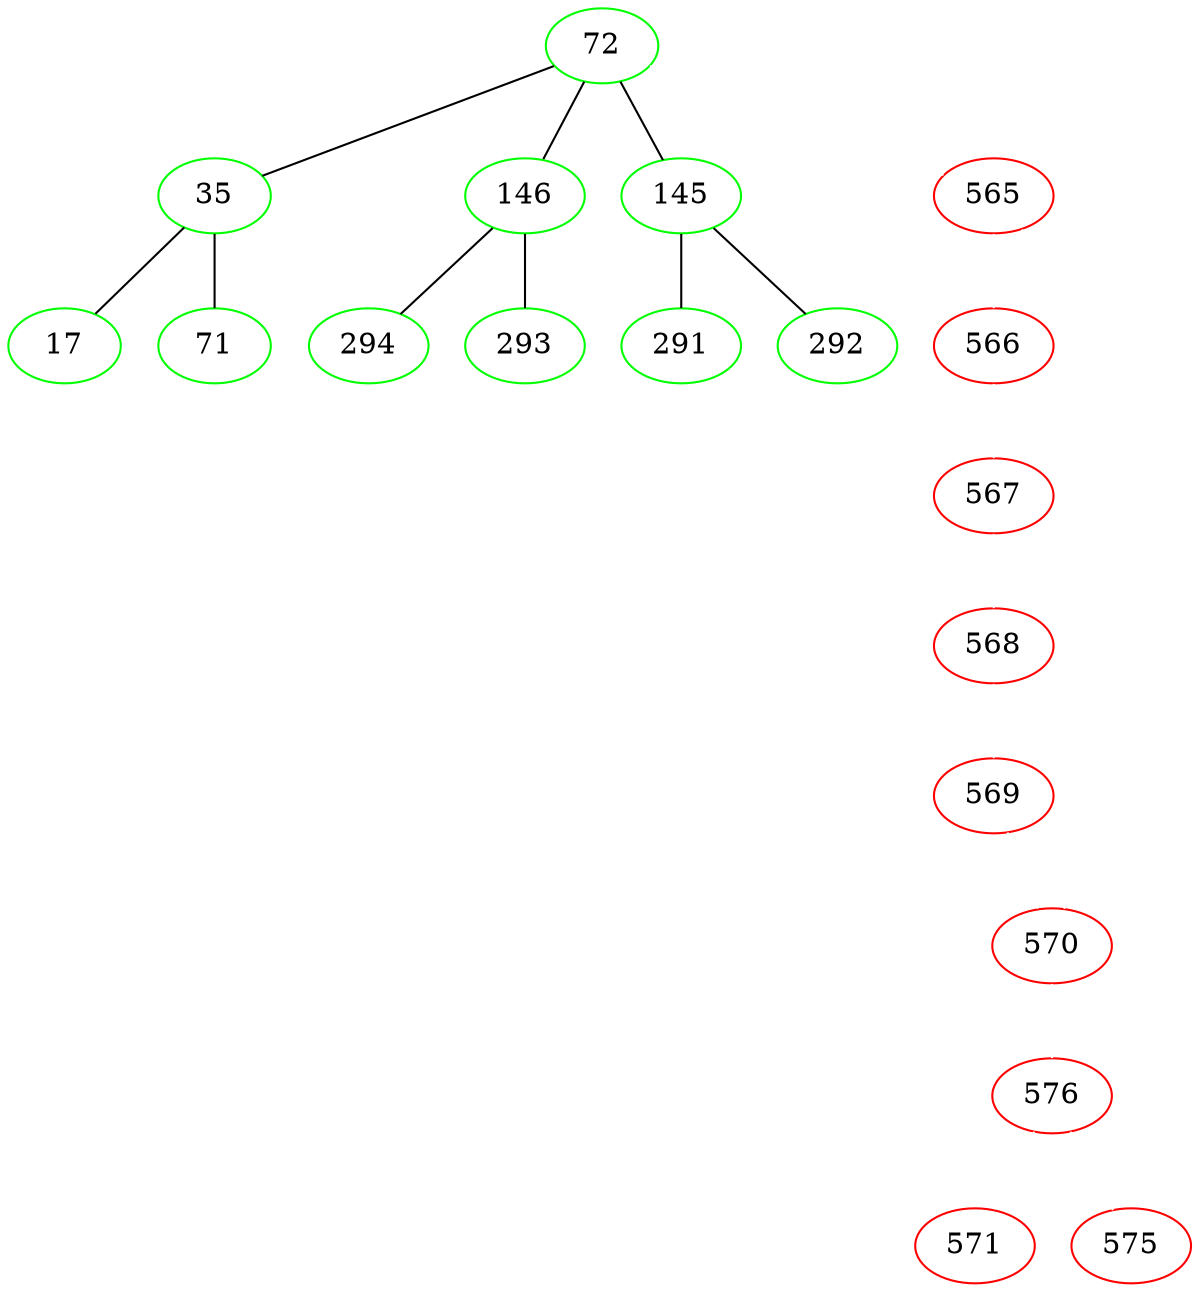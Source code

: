 graph G {
	a [label = "72", color = green];
	b [label = "35", color = green];
	c [label = "17", color = green];
	d [label = "71", color = green];
	e [label = "146", color = green];
	f [label = "294", color = green];
	g [label = "293", color = green];
	h [label = "145", color = green];
	i [label = "291", color = green];
	j [label = "292", color = green];
	k [label = "565", color = red];
	l [label = "566", color = red];
	m [label = "567", color = red];
	n [label = "568", color = red];
	o [label = "569", color = red];
	p [label = "570", color = red];
	q [label = "576", color = red];
	r [label = "571", color = red];
	s [label = "575", color = red];
	a -- b;
	b -- c;
	b -- d; 
	a -- e;
	e -- f;
	e -- g;
	a -- h;
	h -- i;
	h -- j;
	a -- k [color = white];
	k -- l [color = white];
	l -- m [color = white];
	m -- n [color = white];
	n -- o [color = white];
	o -- p [color = white];
	p -- k [color = white];
	p -- q [color = white];
	q -- r [color = white];
	q -- s [color = white];
}
